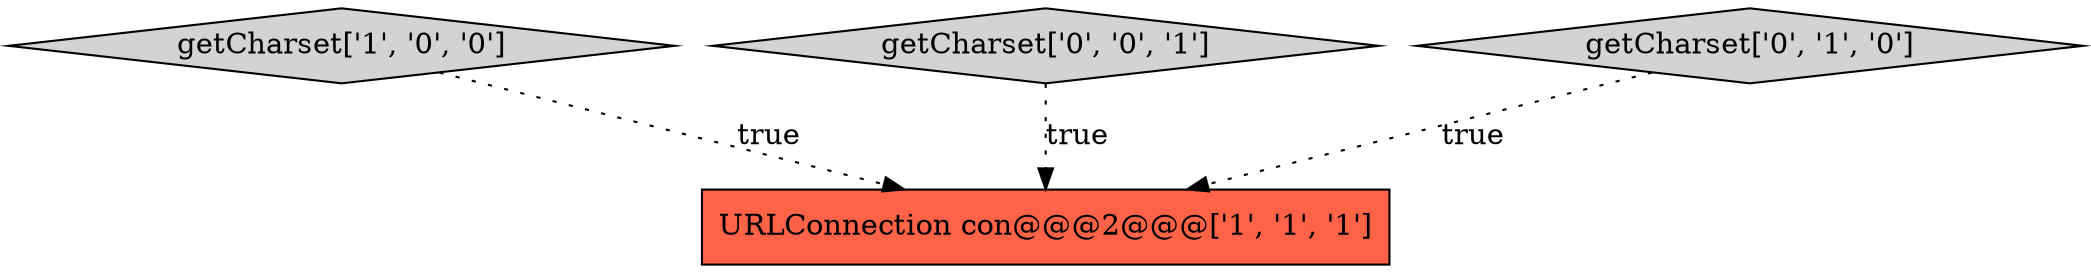 digraph {
1 [style = filled, label = "getCharset['1', '0', '0']", fillcolor = lightgray, shape = diamond image = "AAA0AAABBB1BBB"];
3 [style = filled, label = "getCharset['0', '0', '1']", fillcolor = lightgray, shape = diamond image = "AAA0AAABBB3BBB"];
2 [style = filled, label = "getCharset['0', '1', '0']", fillcolor = lightgray, shape = diamond image = "AAA0AAABBB2BBB"];
0 [style = filled, label = "URLConnection con@@@2@@@['1', '1', '1']", fillcolor = tomato, shape = box image = "AAA0AAABBB1BBB"];
1->0 [style = dotted, label="true"];
2->0 [style = dotted, label="true"];
3->0 [style = dotted, label="true"];
}
